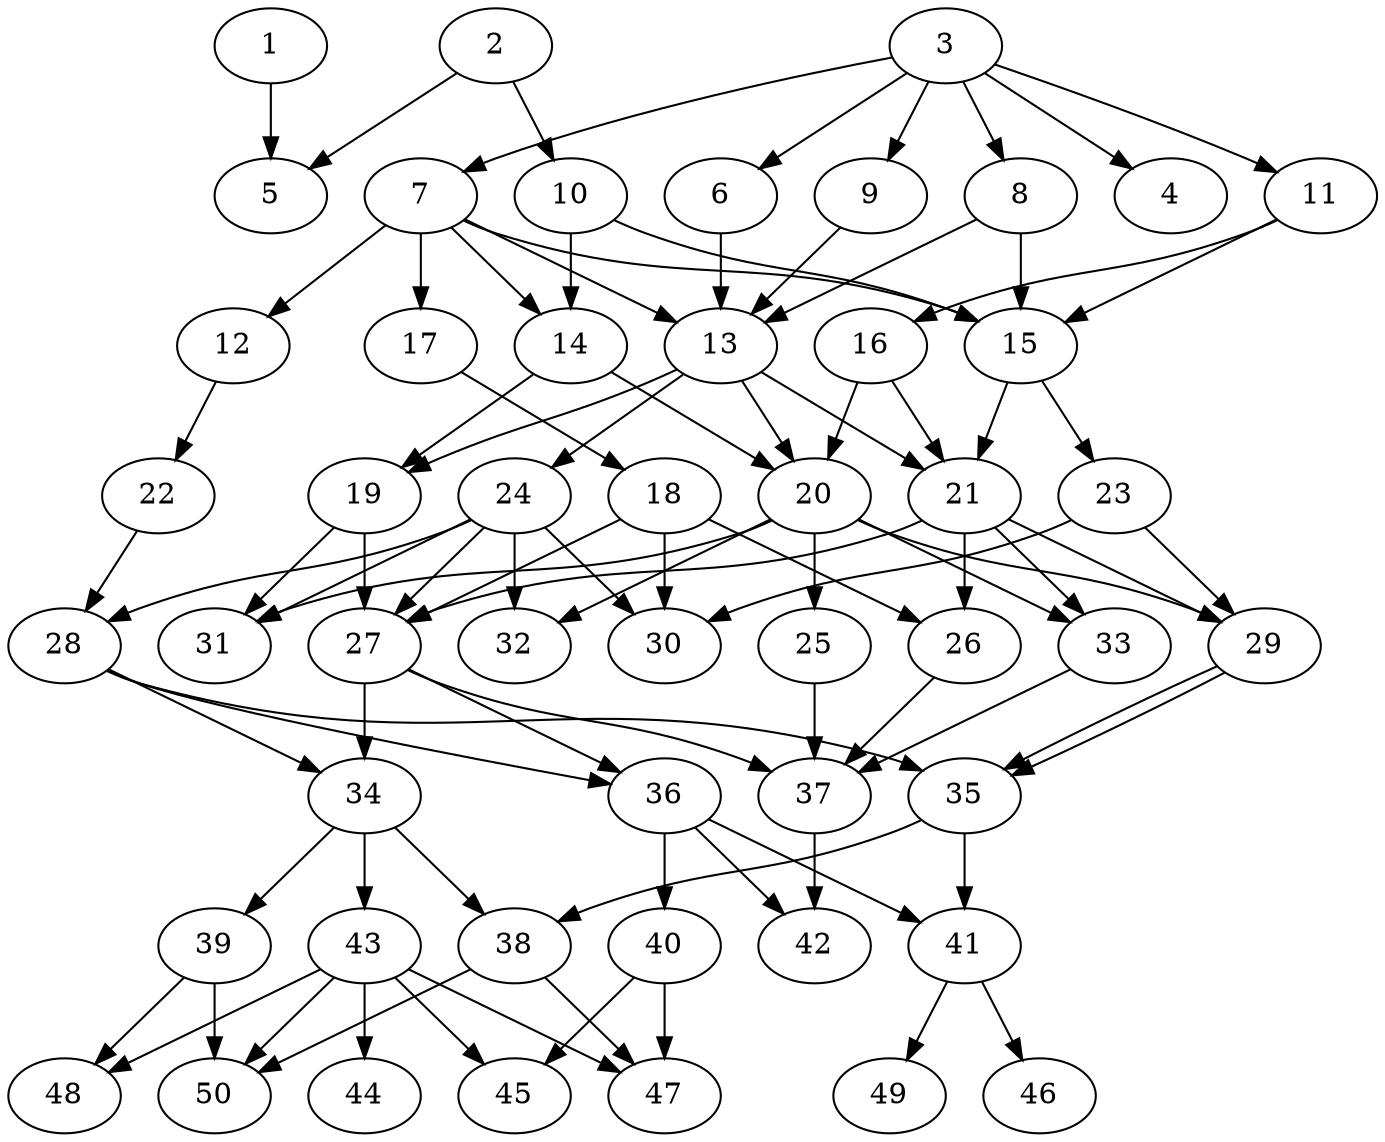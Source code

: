 // DAG automatically generated by daggen at Fri Jul 29 10:10:30 2022
// ./daggen --dot -n 50 --ccr 0.5 --fat 0.5 --regular 0.5 --density 0.5 -o data/50/random_50_1.gv 
digraph G {
  1 [compute_size="249505632996", trans_size="245923", result_size="13312", ram="37613128",alpha="0.11"]
  1 -> 5 [size ="13312"]
  2 [compute_size="28991029248", trans_size="1020476", result_size="29696", ram="6328974",alpha="0.12"]
  2 -> 5 [size ="29696"]
  2 -> 10 [size ="29696"]
  3 [compute_size="5884247786", trans_size="281456", result_size="91136", ram="40648796",alpha="0.16"]
  3 -> 4 [size ="91136"]
  3 -> 6 [size ="91136"]
  3 -> 7 [size ="91136"]
  3 -> 8 [size ="91136"]
  3 -> 9 [size ="91136"]
  3 -> 11 [size ="91136"]
  4 [compute_size="3279246481", trans_size="956387", result_size="0", ram="20031100",alpha="0.09"]
  5 [compute_size="13352953870", trans_size="739602", result_size="0", ram="17728170",alpha="0.20"]
  6 [compute_size="1201260901", trans_size="383373", result_size="70656", ram="5903552",alpha="0.01"]
  6 -> 13 [size ="70656"]
  7 [compute_size="1407016808", trans_size="827233", result_size="29696", ram="2413974",alpha="0.19"]
  7 -> 12 [size ="29696"]
  7 -> 13 [size ="29696"]
  7 -> 14 [size ="29696"]
  7 -> 15 [size ="29696"]
  7 -> 17 [size ="29696"]
  8 [compute_size="68719476736", trans_size="698449", result_size="74752", ram="52209372",alpha="0.16"]
  8 -> 13 [size ="74752"]
  8 -> 15 [size ="74752"]
  9 [compute_size="11317509884", trans_size="379051", result_size="13312", ram="52367124",alpha="0.15"]
  9 -> 13 [size ="13312"]
  10 [compute_size="369632165822", trans_size="937369", result_size="13312", ram="38597380",alpha="0.05"]
  10 -> 14 [size ="13312"]
  10 -> 15 [size ="13312"]
  11 [compute_size="782757789696", trans_size="214313", result_size="54272", ram="45747500",alpha="0.04"]
  11 -> 15 [size ="54272"]
  11 -> 16 [size ="54272"]
  12 [compute_size="134217728000", trans_size="405989", result_size="1024", ram="37720900",alpha="0.11"]
  12 -> 22 [size ="1024"]
  13 [compute_size="93651490773", trans_size="569763", result_size="13312", ram="46816088",alpha="0.10"]
  13 -> 19 [size ="13312"]
  13 -> 20 [size ="13312"]
  13 -> 21 [size ="13312"]
  13 -> 24 [size ="13312"]
  14 [compute_size="368293445632", trans_size="635069", result_size="9216", ram="43552064",alpha="0.15"]
  14 -> 19 [size ="9216"]
  14 -> 20 [size ="9216"]
  15 [compute_size="4776142331", trans_size="776531", result_size="13312", ram="20035120",alpha="0.16"]
  15 -> 21 [size ="13312"]
  15 -> 23 [size ="13312"]
  16 [compute_size="68719476736", trans_size="772882", result_size="74752", ram="51083772",alpha="0.15"]
  16 -> 20 [size ="74752"]
  16 -> 21 [size ="74752"]
  17 [compute_size="6989476018", trans_size="95783", result_size="70656", ram="37376296",alpha="0.11"]
  17 -> 18 [size ="70656"]
  18 [compute_size="549755813888", trans_size="91030", result_size="91136", ram="19114414",alpha="0.11"]
  18 -> 26 [size ="91136"]
  18 -> 27 [size ="91136"]
  18 -> 30 [size ="91136"]
  19 [compute_size="93149191698", trans_size="507034", result_size="29696", ram="52320656",alpha="0.11"]
  19 -> 27 [size ="29696"]
  19 -> 31 [size ="29696"]
  20 [compute_size="28991029248", trans_size="769908", result_size="29696", ram="10287139",alpha="0.12"]
  20 -> 25 [size ="29696"]
  20 -> 29 [size ="29696"]
  20 -> 31 [size ="29696"]
  20 -> 32 [size ="29696"]
  20 -> 33 [size ="29696"]
  21 [compute_size="231928233984", trans_size="346055", result_size="13312", ram="5661502",alpha="0.01"]
  21 -> 26 [size ="13312"]
  21 -> 27 [size ="13312"]
  21 -> 29 [size ="13312"]
  21 -> 33 [size ="13312"]
  22 [compute_size="1003999512959", trans_size="306627", result_size="1024", ram="6652836",alpha="0.09"]
  22 -> 28 [size ="1024"]
  23 [compute_size="782757789696", trans_size="142843", result_size="54272", ram="50222684",alpha="0.01"]
  23 -> 29 [size ="54272"]
  23 -> 30 [size ="54272"]
  24 [compute_size="8589934592", trans_size="120284", result_size="70656", ram="26281796",alpha="0.02"]
  24 -> 27 [size ="70656"]
  24 -> 28 [size ="70656"]
  24 -> 30 [size ="70656"]
  24 -> 31 [size ="70656"]
  24 -> 32 [size ="70656"]
  25 [compute_size="19476202403", trans_size="1002807", result_size="1024", ram="923266",alpha="0.14"]
  25 -> 37 [size ="1024"]
  26 [compute_size="23095805488", trans_size="241720", result_size="70656", ram="8824606",alpha="0.04"]
  26 -> 37 [size ="70656"]
  27 [compute_size="197221039032", trans_size="921784", result_size="74752", ram="32515724",alpha="0.07"]
  27 -> 34 [size ="74752"]
  27 -> 36 [size ="74752"]
  27 -> 37 [size ="74752"]
  28 [compute_size="288084943045", trans_size="919256", result_size="1024", ram="22422060",alpha="0.16"]
  28 -> 34 [size ="1024"]
  28 -> 35 [size ="1024"]
  28 -> 36 [size ="1024"]
  29 [compute_size="85029617144", trans_size="533407", result_size="13312", ram="25532620",alpha="0.07"]
  29 -> 35 [size ="13312"]
  29 -> 35 [size ="13312"]
  30 [compute_size="549755813888", trans_size="263818", result_size="0", ram="13423640",alpha="0.10"]
  31 [compute_size="8589934592", trans_size="899523", result_size="0", ram="51789632",alpha="0.02"]
  32 [compute_size="1073741824000", trans_size="234217", result_size="0", ram="49738612",alpha="0.18"]
  33 [compute_size="368293445632", trans_size="731882", result_size="9216", ram="16538270",alpha="0.14"]
  33 -> 37 [size ="9216"]
  34 [compute_size="168634502424", trans_size="321921", result_size="74752", ram="9904621",alpha="0.09"]
  34 -> 38 [size ="74752"]
  34 -> 39 [size ="74752"]
  34 -> 43 [size ="74752"]
  35 [compute_size="24942043186", trans_size="322040", result_size="91136", ram="2616650",alpha="0.02"]
  35 -> 38 [size ="91136"]
  35 -> 41 [size ="91136"]
  36 [compute_size="231928233984", trans_size="387377", result_size="13312", ram="33525866",alpha="0.20"]
  36 -> 40 [size ="13312"]
  36 -> 41 [size ="13312"]
  36 -> 42 [size ="13312"]
  37 [compute_size="31929422544", trans_size="146933", result_size="54272", ram="34809588",alpha="0.10"]
  37 -> 42 [size ="54272"]
  38 [compute_size="2359964500", trans_size="790760", result_size="74752", ram="14780765",alpha="0.08"]
  38 -> 47 [size ="74752"]
  38 -> 50 [size ="74752"]
  39 [compute_size="5354251274", trans_size="648455", result_size="74752", ram="45563532",alpha="0.04"]
  39 -> 48 [size ="74752"]
  39 -> 50 [size ="74752"]
  40 [compute_size="1037221961134", trans_size="808598", result_size="1024", ram="30335680",alpha="0.10"]
  40 -> 45 [size ="1024"]
  40 -> 47 [size ="1024"]
  41 [compute_size="355536061574", trans_size="918072", result_size="13312", ram="559847",alpha="0.15"]
  41 -> 46 [size ="13312"]
  41 -> 49 [size ="13312"]
  42 [compute_size="4191204034", trans_size="770206", result_size="0", ram="39680188",alpha="0.05"]
  43 [compute_size="43103711957", trans_size="647402", result_size="54272", ram="32228414",alpha="0.07"]
  43 -> 44 [size ="54272"]
  43 -> 45 [size ="54272"]
  43 -> 47 [size ="54272"]
  43 -> 48 [size ="54272"]
  43 -> 50 [size ="54272"]
  44 [compute_size="9460742736", trans_size="185675", result_size="0", ram="7025494",alpha="0.11"]
  45 [compute_size="825359364971", trans_size="98059", result_size="0", ram="22694484",alpha="0.03"]
  46 [compute_size="8076577658", trans_size="392572", result_size="0", ram="49851400",alpha="0.02"]
  47 [compute_size="112671920389", trans_size="435569", result_size="0", ram="31479170",alpha="0.11"]
  48 [compute_size="435029705760", trans_size="942264", result_size="0", ram="6363644",alpha="0.05"]
  49 [compute_size="666939581", trans_size="948963", result_size="0", ram="11156636",alpha="0.12"]
  50 [compute_size="55828095396", trans_size="308192", result_size="0", ram="11494478",alpha="0.02"]
}